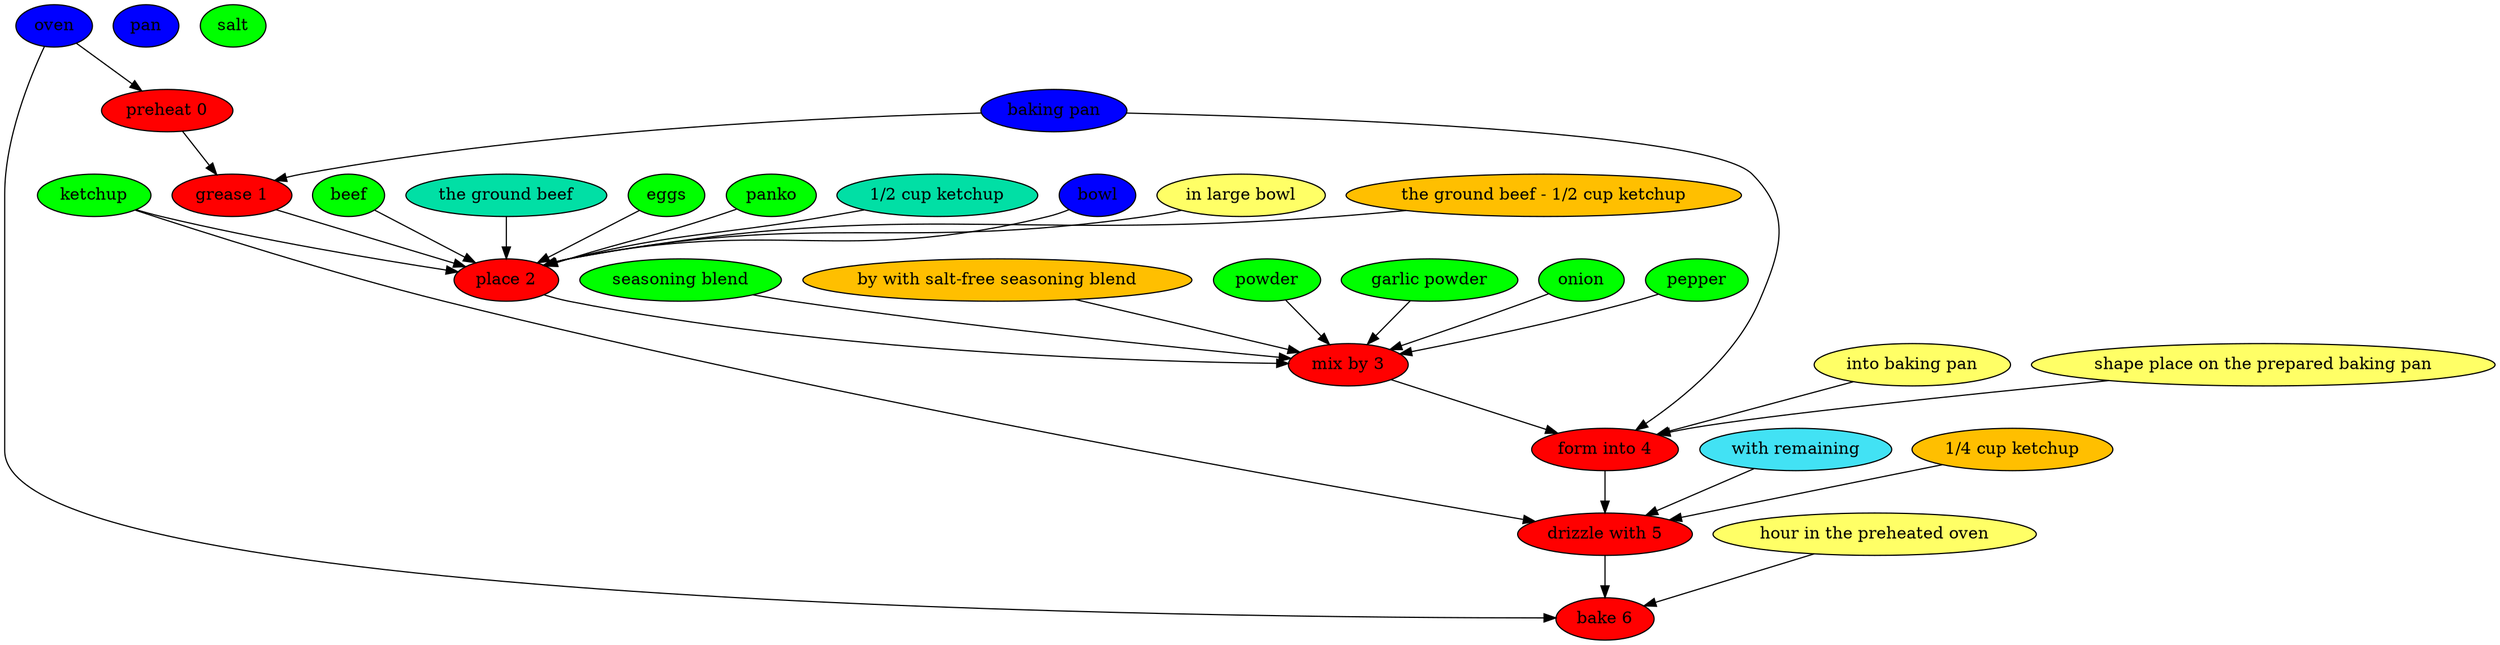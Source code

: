 digraph G {
"preheat 0" [style=filled, fillcolor=red];
oven [style=filled, fillcolor="#0000ff"];
oven -> "preheat 0";
"grease 1" [style=filled, fillcolor=red];
"baking pan" [style=filled, fillcolor="#0000ff"];
"baking pan" -> "grease 1";
pan [style=filled, fillcolor="#0000ff"];
"place 2" [style=filled, fillcolor=red];
beef [style=filled, fillcolor=green];
beef -> "place 2";
"the ground beef" [style=filled, fillcolor="#01DFA5"];
"the ground beef" -> "place 2";
eggs [style=filled, fillcolor=green];
eggs -> "place 2";
panko [style=filled, fillcolor=green];
panko -> "place 2";
ketchup [style=filled, fillcolor=green];
ketchup -> "place 2";
"1/2 cup ketchup" [style=filled, fillcolor="#01DFA5"];
"1/2 cup ketchup" -> "place 2";
bowl [style=filled, fillcolor="#0000ff"];
bowl -> "place 2";
"in large bowl" [style=filled, fillcolor="#ffff66"];
"in large bowl" -> "place 2";
"the ground beef - 1/2 cup ketchup" [style=filled, fillcolor="#FFBF00"];
"the ground beef - 1/2 cup ketchup" -> "place 2";
"mix by 3" [style=filled, fillcolor=red];
"seasoning blend" [style=filled, fillcolor=green];
"seasoning blend" -> "mix by 3";
"by with salt-free seasoning blend" [style=filled, fillcolor="#01DFA5"];
"by with salt-free seasoning blend" -> "mix by 3";
powder [style=filled, fillcolor=green];
powder -> "mix by 3";
"garlic powder" [style=filled, fillcolor=green];
"garlic powder" -> "mix by 3";
onion [style=filled, fillcolor=green];
onion -> "mix by 3";
salt [style=filled, fillcolor=green];
pepper [style=filled, fillcolor=green];
pepper -> "mix by 3";
"by with salt-free seasoning blend" [style=filled, fillcolor="#FFBF00"];
"form into 4" [style=filled, fillcolor=red];
"baking pan" [style=filled, fillcolor="#0000ff"];
"baking pan" -> "form into 4";
"into baking pan" [style=filled, fillcolor="#ffff66"];
"into baking pan" -> "form into 4";
pan [style=filled, fillcolor="#0000ff"];
"shape place on the prepared baking pan" [style=filled, fillcolor="#ffff66"];
"shape place on the prepared baking pan" -> "form into 4";
"drizzle with 5" [style=filled, fillcolor=red];
"with remaining" [style=filled, fillcolor="#42e2f4"];
"with remaining" -> "drizzle with 5";
ketchup [style=filled, fillcolor=green];
ketchup -> "drizzle with 5";
"1/4 cup ketchup" [style=filled, fillcolor="#01DFA5"];
"1/4 cup ketchup" -> "drizzle with 5";
"1/4 cup ketchup" [style=filled, fillcolor="#FFBF00"];
"bake 6" [style=filled, fillcolor=red];
oven [style=filled, fillcolor="#0000ff"];
oven -> "bake 6";
"hour in the preheated oven" [style=filled, fillcolor="#ffff66"];
"hour in the preheated oven" -> "bake 6";
"preheat 0" -> "grease 1";
"grease 1" -> "place 2";
"place 2" -> "mix by 3";
"mix by 3" -> "form into 4";
"form into 4" -> "drizzle with 5";
"drizzle with 5" -> "bake 6";
}
